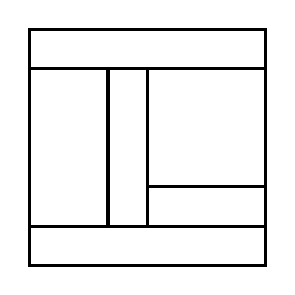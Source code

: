 \begin{tikzpicture}[very thick, scale=.5]
    \draw (0,5) rectangle (6,6);
    \draw (0,1) rectangle (2,5);
    \draw (2,1) rectangle (3,5);
    \draw (3,2) rectangle (6,5);
    \draw (3,1) rectangle (6,2);
    \draw (0,0) rectangle (6,1);
\end{tikzpicture}
